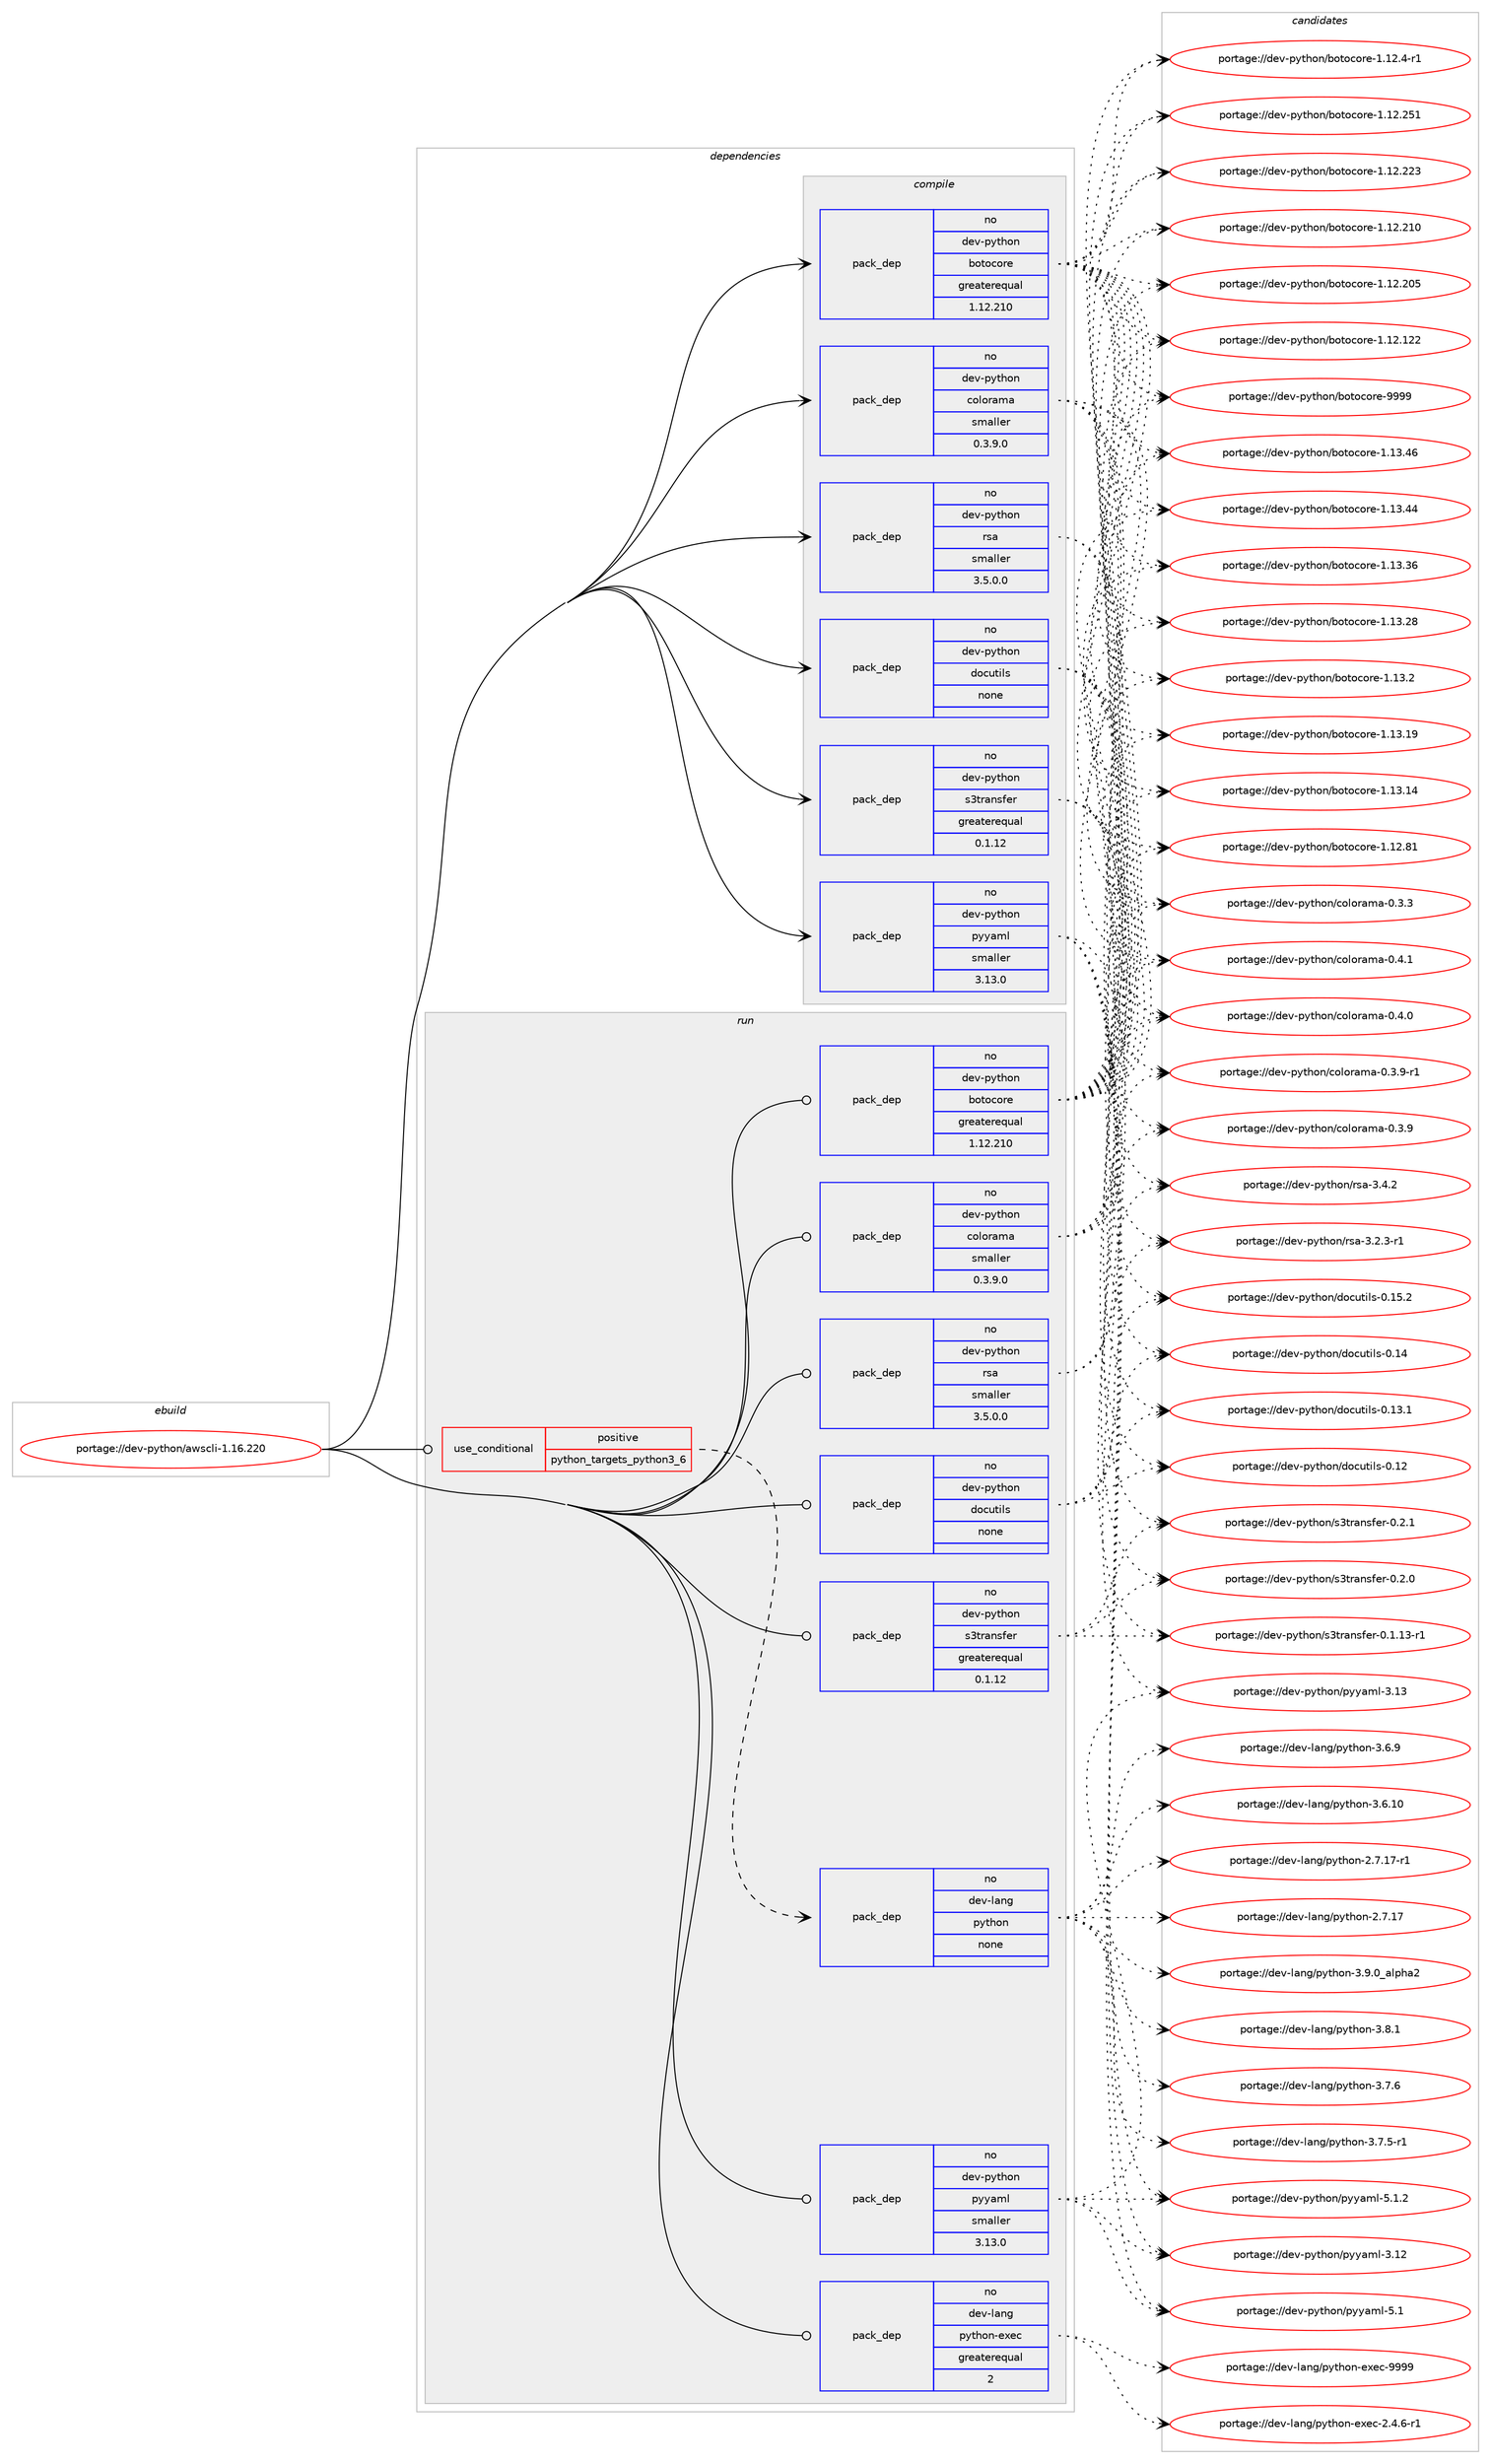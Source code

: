 digraph prolog {

# *************
# Graph options
# *************

newrank=true;
concentrate=true;
compound=true;
graph [rankdir=LR,fontname=Helvetica,fontsize=10,ranksep=1.5];#, ranksep=2.5, nodesep=0.2];
edge  [arrowhead=vee];
node  [fontname=Helvetica,fontsize=10];

# **********
# The ebuild
# **********

subgraph cluster_leftcol {
color=gray;
label=<<i>ebuild</i>>;
id [label="portage://dev-python/awscli-1.16.220", color=red, width=4, href="../dev-python/awscli-1.16.220.svg"];
}

# ****************
# The dependencies
# ****************

subgraph cluster_midcol {
color=gray;
label=<<i>dependencies</i>>;
subgraph cluster_compile {
fillcolor="#eeeeee";
style=filled;
label=<<i>compile</i>>;
subgraph pack346652 {
dependency470318 [label=<<TABLE BORDER="0" CELLBORDER="1" CELLSPACING="0" CELLPADDING="4" WIDTH="220"><TR><TD ROWSPAN="6" CELLPADDING="30">pack_dep</TD></TR><TR><TD WIDTH="110">no</TD></TR><TR><TD>dev-python</TD></TR><TR><TD>botocore</TD></TR><TR><TD>greaterequal</TD></TR><TR><TD>1.12.210</TD></TR></TABLE>>, shape=none, color=blue];
}
id:e -> dependency470318:w [weight=20,style="solid",arrowhead="vee"];
subgraph pack346653 {
dependency470319 [label=<<TABLE BORDER="0" CELLBORDER="1" CELLSPACING="0" CELLPADDING="4" WIDTH="220"><TR><TD ROWSPAN="6" CELLPADDING="30">pack_dep</TD></TR><TR><TD WIDTH="110">no</TD></TR><TR><TD>dev-python</TD></TR><TR><TD>colorama</TD></TR><TR><TD>smaller</TD></TR><TR><TD>0.3.9.0</TD></TR></TABLE>>, shape=none, color=blue];
}
id:e -> dependency470319:w [weight=20,style="solid",arrowhead="vee"];
subgraph pack346654 {
dependency470320 [label=<<TABLE BORDER="0" CELLBORDER="1" CELLSPACING="0" CELLPADDING="4" WIDTH="220"><TR><TD ROWSPAN="6" CELLPADDING="30">pack_dep</TD></TR><TR><TD WIDTH="110">no</TD></TR><TR><TD>dev-python</TD></TR><TR><TD>docutils</TD></TR><TR><TD>none</TD></TR><TR><TD></TD></TR></TABLE>>, shape=none, color=blue];
}
id:e -> dependency470320:w [weight=20,style="solid",arrowhead="vee"];
subgraph pack346655 {
dependency470321 [label=<<TABLE BORDER="0" CELLBORDER="1" CELLSPACING="0" CELLPADDING="4" WIDTH="220"><TR><TD ROWSPAN="6" CELLPADDING="30">pack_dep</TD></TR><TR><TD WIDTH="110">no</TD></TR><TR><TD>dev-python</TD></TR><TR><TD>pyyaml</TD></TR><TR><TD>smaller</TD></TR><TR><TD>3.13.0</TD></TR></TABLE>>, shape=none, color=blue];
}
id:e -> dependency470321:w [weight=20,style="solid",arrowhead="vee"];
subgraph pack346656 {
dependency470322 [label=<<TABLE BORDER="0" CELLBORDER="1" CELLSPACING="0" CELLPADDING="4" WIDTH="220"><TR><TD ROWSPAN="6" CELLPADDING="30">pack_dep</TD></TR><TR><TD WIDTH="110">no</TD></TR><TR><TD>dev-python</TD></TR><TR><TD>rsa</TD></TR><TR><TD>smaller</TD></TR><TR><TD>3.5.0.0</TD></TR></TABLE>>, shape=none, color=blue];
}
id:e -> dependency470322:w [weight=20,style="solid",arrowhead="vee"];
subgraph pack346657 {
dependency470323 [label=<<TABLE BORDER="0" CELLBORDER="1" CELLSPACING="0" CELLPADDING="4" WIDTH="220"><TR><TD ROWSPAN="6" CELLPADDING="30">pack_dep</TD></TR><TR><TD WIDTH="110">no</TD></TR><TR><TD>dev-python</TD></TR><TR><TD>s3transfer</TD></TR><TR><TD>greaterequal</TD></TR><TR><TD>0.1.12</TD></TR></TABLE>>, shape=none, color=blue];
}
id:e -> dependency470323:w [weight=20,style="solid",arrowhead="vee"];
}
subgraph cluster_compileandrun {
fillcolor="#eeeeee";
style=filled;
label=<<i>compile and run</i>>;
}
subgraph cluster_run {
fillcolor="#eeeeee";
style=filled;
label=<<i>run</i>>;
subgraph cond118651 {
dependency470324 [label=<<TABLE BORDER="0" CELLBORDER="1" CELLSPACING="0" CELLPADDING="4"><TR><TD ROWSPAN="3" CELLPADDING="10">use_conditional</TD></TR><TR><TD>positive</TD></TR><TR><TD>python_targets_python3_6</TD></TR></TABLE>>, shape=none, color=red];
subgraph pack346658 {
dependency470325 [label=<<TABLE BORDER="0" CELLBORDER="1" CELLSPACING="0" CELLPADDING="4" WIDTH="220"><TR><TD ROWSPAN="6" CELLPADDING="30">pack_dep</TD></TR><TR><TD WIDTH="110">no</TD></TR><TR><TD>dev-lang</TD></TR><TR><TD>python</TD></TR><TR><TD>none</TD></TR><TR><TD></TD></TR></TABLE>>, shape=none, color=blue];
}
dependency470324:e -> dependency470325:w [weight=20,style="dashed",arrowhead="vee"];
}
id:e -> dependency470324:w [weight=20,style="solid",arrowhead="odot"];
subgraph pack346659 {
dependency470326 [label=<<TABLE BORDER="0" CELLBORDER="1" CELLSPACING="0" CELLPADDING="4" WIDTH="220"><TR><TD ROWSPAN="6" CELLPADDING="30">pack_dep</TD></TR><TR><TD WIDTH="110">no</TD></TR><TR><TD>dev-lang</TD></TR><TR><TD>python-exec</TD></TR><TR><TD>greaterequal</TD></TR><TR><TD>2</TD></TR></TABLE>>, shape=none, color=blue];
}
id:e -> dependency470326:w [weight=20,style="solid",arrowhead="odot"];
subgraph pack346660 {
dependency470327 [label=<<TABLE BORDER="0" CELLBORDER="1" CELLSPACING="0" CELLPADDING="4" WIDTH="220"><TR><TD ROWSPAN="6" CELLPADDING="30">pack_dep</TD></TR><TR><TD WIDTH="110">no</TD></TR><TR><TD>dev-python</TD></TR><TR><TD>botocore</TD></TR><TR><TD>greaterequal</TD></TR><TR><TD>1.12.210</TD></TR></TABLE>>, shape=none, color=blue];
}
id:e -> dependency470327:w [weight=20,style="solid",arrowhead="odot"];
subgraph pack346661 {
dependency470328 [label=<<TABLE BORDER="0" CELLBORDER="1" CELLSPACING="0" CELLPADDING="4" WIDTH="220"><TR><TD ROWSPAN="6" CELLPADDING="30">pack_dep</TD></TR><TR><TD WIDTH="110">no</TD></TR><TR><TD>dev-python</TD></TR><TR><TD>colorama</TD></TR><TR><TD>smaller</TD></TR><TR><TD>0.3.9.0</TD></TR></TABLE>>, shape=none, color=blue];
}
id:e -> dependency470328:w [weight=20,style="solid",arrowhead="odot"];
subgraph pack346662 {
dependency470329 [label=<<TABLE BORDER="0" CELLBORDER="1" CELLSPACING="0" CELLPADDING="4" WIDTH="220"><TR><TD ROWSPAN="6" CELLPADDING="30">pack_dep</TD></TR><TR><TD WIDTH="110">no</TD></TR><TR><TD>dev-python</TD></TR><TR><TD>docutils</TD></TR><TR><TD>none</TD></TR><TR><TD></TD></TR></TABLE>>, shape=none, color=blue];
}
id:e -> dependency470329:w [weight=20,style="solid",arrowhead="odot"];
subgraph pack346663 {
dependency470330 [label=<<TABLE BORDER="0" CELLBORDER="1" CELLSPACING="0" CELLPADDING="4" WIDTH="220"><TR><TD ROWSPAN="6" CELLPADDING="30">pack_dep</TD></TR><TR><TD WIDTH="110">no</TD></TR><TR><TD>dev-python</TD></TR><TR><TD>pyyaml</TD></TR><TR><TD>smaller</TD></TR><TR><TD>3.13.0</TD></TR></TABLE>>, shape=none, color=blue];
}
id:e -> dependency470330:w [weight=20,style="solid",arrowhead="odot"];
subgraph pack346664 {
dependency470331 [label=<<TABLE BORDER="0" CELLBORDER="1" CELLSPACING="0" CELLPADDING="4" WIDTH="220"><TR><TD ROWSPAN="6" CELLPADDING="30">pack_dep</TD></TR><TR><TD WIDTH="110">no</TD></TR><TR><TD>dev-python</TD></TR><TR><TD>rsa</TD></TR><TR><TD>smaller</TD></TR><TR><TD>3.5.0.0</TD></TR></TABLE>>, shape=none, color=blue];
}
id:e -> dependency470331:w [weight=20,style="solid",arrowhead="odot"];
subgraph pack346665 {
dependency470332 [label=<<TABLE BORDER="0" CELLBORDER="1" CELLSPACING="0" CELLPADDING="4" WIDTH="220"><TR><TD ROWSPAN="6" CELLPADDING="30">pack_dep</TD></TR><TR><TD WIDTH="110">no</TD></TR><TR><TD>dev-python</TD></TR><TR><TD>s3transfer</TD></TR><TR><TD>greaterequal</TD></TR><TR><TD>0.1.12</TD></TR></TABLE>>, shape=none, color=blue];
}
id:e -> dependency470332:w [weight=20,style="solid",arrowhead="odot"];
}
}

# **************
# The candidates
# **************

subgraph cluster_choices {
rank=same;
color=gray;
label=<<i>candidates</i>>;

subgraph choice346652 {
color=black;
nodesep=1;
choice100101118451121211161041111104798111116111991111141014557575757 [label="portage://dev-python/botocore-9999", color=red, width=4,href="../dev-python/botocore-9999.svg"];
choice100101118451121211161041111104798111116111991111141014549464951465254 [label="portage://dev-python/botocore-1.13.46", color=red, width=4,href="../dev-python/botocore-1.13.46.svg"];
choice100101118451121211161041111104798111116111991111141014549464951465252 [label="portage://dev-python/botocore-1.13.44", color=red, width=4,href="../dev-python/botocore-1.13.44.svg"];
choice100101118451121211161041111104798111116111991111141014549464951465154 [label="portage://dev-python/botocore-1.13.36", color=red, width=4,href="../dev-python/botocore-1.13.36.svg"];
choice100101118451121211161041111104798111116111991111141014549464951465056 [label="portage://dev-python/botocore-1.13.28", color=red, width=4,href="../dev-python/botocore-1.13.28.svg"];
choice1001011184511212111610411111047981111161119911111410145494649514650 [label="portage://dev-python/botocore-1.13.2", color=red, width=4,href="../dev-python/botocore-1.13.2.svg"];
choice100101118451121211161041111104798111116111991111141014549464951464957 [label="portage://dev-python/botocore-1.13.19", color=red, width=4,href="../dev-python/botocore-1.13.19.svg"];
choice100101118451121211161041111104798111116111991111141014549464951464952 [label="portage://dev-python/botocore-1.13.14", color=red, width=4,href="../dev-python/botocore-1.13.14.svg"];
choice100101118451121211161041111104798111116111991111141014549464950465649 [label="portage://dev-python/botocore-1.12.81", color=red, width=4,href="../dev-python/botocore-1.12.81.svg"];
choice10010111845112121116104111110479811111611199111114101454946495046524511449 [label="portage://dev-python/botocore-1.12.4-r1", color=red, width=4,href="../dev-python/botocore-1.12.4-r1.svg"];
choice10010111845112121116104111110479811111611199111114101454946495046505349 [label="portage://dev-python/botocore-1.12.251", color=red, width=4,href="../dev-python/botocore-1.12.251.svg"];
choice10010111845112121116104111110479811111611199111114101454946495046505051 [label="portage://dev-python/botocore-1.12.223", color=red, width=4,href="../dev-python/botocore-1.12.223.svg"];
choice10010111845112121116104111110479811111611199111114101454946495046504948 [label="portage://dev-python/botocore-1.12.210", color=red, width=4,href="../dev-python/botocore-1.12.210.svg"];
choice10010111845112121116104111110479811111611199111114101454946495046504853 [label="portage://dev-python/botocore-1.12.205", color=red, width=4,href="../dev-python/botocore-1.12.205.svg"];
choice10010111845112121116104111110479811111611199111114101454946495046495050 [label="portage://dev-python/botocore-1.12.122", color=red, width=4,href="../dev-python/botocore-1.12.122.svg"];
dependency470318:e -> choice100101118451121211161041111104798111116111991111141014557575757:w [style=dotted,weight="100"];
dependency470318:e -> choice100101118451121211161041111104798111116111991111141014549464951465254:w [style=dotted,weight="100"];
dependency470318:e -> choice100101118451121211161041111104798111116111991111141014549464951465252:w [style=dotted,weight="100"];
dependency470318:e -> choice100101118451121211161041111104798111116111991111141014549464951465154:w [style=dotted,weight="100"];
dependency470318:e -> choice100101118451121211161041111104798111116111991111141014549464951465056:w [style=dotted,weight="100"];
dependency470318:e -> choice1001011184511212111610411111047981111161119911111410145494649514650:w [style=dotted,weight="100"];
dependency470318:e -> choice100101118451121211161041111104798111116111991111141014549464951464957:w [style=dotted,weight="100"];
dependency470318:e -> choice100101118451121211161041111104798111116111991111141014549464951464952:w [style=dotted,weight="100"];
dependency470318:e -> choice100101118451121211161041111104798111116111991111141014549464950465649:w [style=dotted,weight="100"];
dependency470318:e -> choice10010111845112121116104111110479811111611199111114101454946495046524511449:w [style=dotted,weight="100"];
dependency470318:e -> choice10010111845112121116104111110479811111611199111114101454946495046505349:w [style=dotted,weight="100"];
dependency470318:e -> choice10010111845112121116104111110479811111611199111114101454946495046505051:w [style=dotted,weight="100"];
dependency470318:e -> choice10010111845112121116104111110479811111611199111114101454946495046504948:w [style=dotted,weight="100"];
dependency470318:e -> choice10010111845112121116104111110479811111611199111114101454946495046504853:w [style=dotted,weight="100"];
dependency470318:e -> choice10010111845112121116104111110479811111611199111114101454946495046495050:w [style=dotted,weight="100"];
}
subgraph choice346653 {
color=black;
nodesep=1;
choice1001011184511212111610411111047991111081111149710997454846524649 [label="portage://dev-python/colorama-0.4.1", color=red, width=4,href="../dev-python/colorama-0.4.1.svg"];
choice1001011184511212111610411111047991111081111149710997454846524648 [label="portage://dev-python/colorama-0.4.0", color=red, width=4,href="../dev-python/colorama-0.4.0.svg"];
choice10010111845112121116104111110479911110811111497109974548465146574511449 [label="portage://dev-python/colorama-0.3.9-r1", color=red, width=4,href="../dev-python/colorama-0.3.9-r1.svg"];
choice1001011184511212111610411111047991111081111149710997454846514657 [label="portage://dev-python/colorama-0.3.9", color=red, width=4,href="../dev-python/colorama-0.3.9.svg"];
choice1001011184511212111610411111047991111081111149710997454846514651 [label="portage://dev-python/colorama-0.3.3", color=red, width=4,href="../dev-python/colorama-0.3.3.svg"];
dependency470319:e -> choice1001011184511212111610411111047991111081111149710997454846524649:w [style=dotted,weight="100"];
dependency470319:e -> choice1001011184511212111610411111047991111081111149710997454846524648:w [style=dotted,weight="100"];
dependency470319:e -> choice10010111845112121116104111110479911110811111497109974548465146574511449:w [style=dotted,weight="100"];
dependency470319:e -> choice1001011184511212111610411111047991111081111149710997454846514657:w [style=dotted,weight="100"];
dependency470319:e -> choice1001011184511212111610411111047991111081111149710997454846514651:w [style=dotted,weight="100"];
}
subgraph choice346654 {
color=black;
nodesep=1;
choice10010111845112121116104111110471001119911711610510811545484649534650 [label="portage://dev-python/docutils-0.15.2", color=red, width=4,href="../dev-python/docutils-0.15.2.svg"];
choice1001011184511212111610411111047100111991171161051081154548464952 [label="portage://dev-python/docutils-0.14", color=red, width=4,href="../dev-python/docutils-0.14.svg"];
choice10010111845112121116104111110471001119911711610510811545484649514649 [label="portage://dev-python/docutils-0.13.1", color=red, width=4,href="../dev-python/docutils-0.13.1.svg"];
choice1001011184511212111610411111047100111991171161051081154548464950 [label="portage://dev-python/docutils-0.12", color=red, width=4,href="../dev-python/docutils-0.12.svg"];
dependency470320:e -> choice10010111845112121116104111110471001119911711610510811545484649534650:w [style=dotted,weight="100"];
dependency470320:e -> choice1001011184511212111610411111047100111991171161051081154548464952:w [style=dotted,weight="100"];
dependency470320:e -> choice10010111845112121116104111110471001119911711610510811545484649514649:w [style=dotted,weight="100"];
dependency470320:e -> choice1001011184511212111610411111047100111991171161051081154548464950:w [style=dotted,weight="100"];
}
subgraph choice346655 {
color=black;
nodesep=1;
choice100101118451121211161041111104711212112197109108455346494650 [label="portage://dev-python/pyyaml-5.1.2", color=red, width=4,href="../dev-python/pyyaml-5.1.2.svg"];
choice10010111845112121116104111110471121211219710910845534649 [label="portage://dev-python/pyyaml-5.1", color=red, width=4,href="../dev-python/pyyaml-5.1.svg"];
choice1001011184511212111610411111047112121121971091084551464951 [label="portage://dev-python/pyyaml-3.13", color=red, width=4,href="../dev-python/pyyaml-3.13.svg"];
choice1001011184511212111610411111047112121121971091084551464950 [label="portage://dev-python/pyyaml-3.12", color=red, width=4,href="../dev-python/pyyaml-3.12.svg"];
dependency470321:e -> choice100101118451121211161041111104711212112197109108455346494650:w [style=dotted,weight="100"];
dependency470321:e -> choice10010111845112121116104111110471121211219710910845534649:w [style=dotted,weight="100"];
dependency470321:e -> choice1001011184511212111610411111047112121121971091084551464951:w [style=dotted,weight="100"];
dependency470321:e -> choice1001011184511212111610411111047112121121971091084551464950:w [style=dotted,weight="100"];
}
subgraph choice346656 {
color=black;
nodesep=1;
choice100101118451121211161041111104711411597455146524650 [label="portage://dev-python/rsa-3.4.2", color=red, width=4,href="../dev-python/rsa-3.4.2.svg"];
choice1001011184511212111610411111047114115974551465046514511449 [label="portage://dev-python/rsa-3.2.3-r1", color=red, width=4,href="../dev-python/rsa-3.2.3-r1.svg"];
dependency470322:e -> choice100101118451121211161041111104711411597455146524650:w [style=dotted,weight="100"];
dependency470322:e -> choice1001011184511212111610411111047114115974551465046514511449:w [style=dotted,weight="100"];
}
subgraph choice346657 {
color=black;
nodesep=1;
choice10010111845112121116104111110471155111611497110115102101114454846504649 [label="portage://dev-python/s3transfer-0.2.1", color=red, width=4,href="../dev-python/s3transfer-0.2.1.svg"];
choice10010111845112121116104111110471155111611497110115102101114454846504648 [label="portage://dev-python/s3transfer-0.2.0", color=red, width=4,href="../dev-python/s3transfer-0.2.0.svg"];
choice10010111845112121116104111110471155111611497110115102101114454846494649514511449 [label="portage://dev-python/s3transfer-0.1.13-r1", color=red, width=4,href="../dev-python/s3transfer-0.1.13-r1.svg"];
dependency470323:e -> choice10010111845112121116104111110471155111611497110115102101114454846504649:w [style=dotted,weight="100"];
dependency470323:e -> choice10010111845112121116104111110471155111611497110115102101114454846504648:w [style=dotted,weight="100"];
dependency470323:e -> choice10010111845112121116104111110471155111611497110115102101114454846494649514511449:w [style=dotted,weight="100"];
}
subgraph choice346658 {
color=black;
nodesep=1;
choice10010111845108971101034711212111610411111045514657464895971081121049750 [label="portage://dev-lang/python-3.9.0_alpha2", color=red, width=4,href="../dev-lang/python-3.9.0_alpha2.svg"];
choice100101118451089711010347112121116104111110455146564649 [label="portage://dev-lang/python-3.8.1", color=red, width=4,href="../dev-lang/python-3.8.1.svg"];
choice100101118451089711010347112121116104111110455146554654 [label="portage://dev-lang/python-3.7.6", color=red, width=4,href="../dev-lang/python-3.7.6.svg"];
choice1001011184510897110103471121211161041111104551465546534511449 [label="portage://dev-lang/python-3.7.5-r1", color=red, width=4,href="../dev-lang/python-3.7.5-r1.svg"];
choice100101118451089711010347112121116104111110455146544657 [label="portage://dev-lang/python-3.6.9", color=red, width=4,href="../dev-lang/python-3.6.9.svg"];
choice10010111845108971101034711212111610411111045514654464948 [label="portage://dev-lang/python-3.6.10", color=red, width=4,href="../dev-lang/python-3.6.10.svg"];
choice100101118451089711010347112121116104111110455046554649554511449 [label="portage://dev-lang/python-2.7.17-r1", color=red, width=4,href="../dev-lang/python-2.7.17-r1.svg"];
choice10010111845108971101034711212111610411111045504655464955 [label="portage://dev-lang/python-2.7.17", color=red, width=4,href="../dev-lang/python-2.7.17.svg"];
dependency470325:e -> choice10010111845108971101034711212111610411111045514657464895971081121049750:w [style=dotted,weight="100"];
dependency470325:e -> choice100101118451089711010347112121116104111110455146564649:w [style=dotted,weight="100"];
dependency470325:e -> choice100101118451089711010347112121116104111110455146554654:w [style=dotted,weight="100"];
dependency470325:e -> choice1001011184510897110103471121211161041111104551465546534511449:w [style=dotted,weight="100"];
dependency470325:e -> choice100101118451089711010347112121116104111110455146544657:w [style=dotted,weight="100"];
dependency470325:e -> choice10010111845108971101034711212111610411111045514654464948:w [style=dotted,weight="100"];
dependency470325:e -> choice100101118451089711010347112121116104111110455046554649554511449:w [style=dotted,weight="100"];
dependency470325:e -> choice10010111845108971101034711212111610411111045504655464955:w [style=dotted,weight="100"];
}
subgraph choice346659 {
color=black;
nodesep=1;
choice10010111845108971101034711212111610411111045101120101994557575757 [label="portage://dev-lang/python-exec-9999", color=red, width=4,href="../dev-lang/python-exec-9999.svg"];
choice10010111845108971101034711212111610411111045101120101994550465246544511449 [label="portage://dev-lang/python-exec-2.4.6-r1", color=red, width=4,href="../dev-lang/python-exec-2.4.6-r1.svg"];
dependency470326:e -> choice10010111845108971101034711212111610411111045101120101994557575757:w [style=dotted,weight="100"];
dependency470326:e -> choice10010111845108971101034711212111610411111045101120101994550465246544511449:w [style=dotted,weight="100"];
}
subgraph choice346660 {
color=black;
nodesep=1;
choice100101118451121211161041111104798111116111991111141014557575757 [label="portage://dev-python/botocore-9999", color=red, width=4,href="../dev-python/botocore-9999.svg"];
choice100101118451121211161041111104798111116111991111141014549464951465254 [label="portage://dev-python/botocore-1.13.46", color=red, width=4,href="../dev-python/botocore-1.13.46.svg"];
choice100101118451121211161041111104798111116111991111141014549464951465252 [label="portage://dev-python/botocore-1.13.44", color=red, width=4,href="../dev-python/botocore-1.13.44.svg"];
choice100101118451121211161041111104798111116111991111141014549464951465154 [label="portage://dev-python/botocore-1.13.36", color=red, width=4,href="../dev-python/botocore-1.13.36.svg"];
choice100101118451121211161041111104798111116111991111141014549464951465056 [label="portage://dev-python/botocore-1.13.28", color=red, width=4,href="../dev-python/botocore-1.13.28.svg"];
choice1001011184511212111610411111047981111161119911111410145494649514650 [label="portage://dev-python/botocore-1.13.2", color=red, width=4,href="../dev-python/botocore-1.13.2.svg"];
choice100101118451121211161041111104798111116111991111141014549464951464957 [label="portage://dev-python/botocore-1.13.19", color=red, width=4,href="../dev-python/botocore-1.13.19.svg"];
choice100101118451121211161041111104798111116111991111141014549464951464952 [label="portage://dev-python/botocore-1.13.14", color=red, width=4,href="../dev-python/botocore-1.13.14.svg"];
choice100101118451121211161041111104798111116111991111141014549464950465649 [label="portage://dev-python/botocore-1.12.81", color=red, width=4,href="../dev-python/botocore-1.12.81.svg"];
choice10010111845112121116104111110479811111611199111114101454946495046524511449 [label="portage://dev-python/botocore-1.12.4-r1", color=red, width=4,href="../dev-python/botocore-1.12.4-r1.svg"];
choice10010111845112121116104111110479811111611199111114101454946495046505349 [label="portage://dev-python/botocore-1.12.251", color=red, width=4,href="../dev-python/botocore-1.12.251.svg"];
choice10010111845112121116104111110479811111611199111114101454946495046505051 [label="portage://dev-python/botocore-1.12.223", color=red, width=4,href="../dev-python/botocore-1.12.223.svg"];
choice10010111845112121116104111110479811111611199111114101454946495046504948 [label="portage://dev-python/botocore-1.12.210", color=red, width=4,href="../dev-python/botocore-1.12.210.svg"];
choice10010111845112121116104111110479811111611199111114101454946495046504853 [label="portage://dev-python/botocore-1.12.205", color=red, width=4,href="../dev-python/botocore-1.12.205.svg"];
choice10010111845112121116104111110479811111611199111114101454946495046495050 [label="portage://dev-python/botocore-1.12.122", color=red, width=4,href="../dev-python/botocore-1.12.122.svg"];
dependency470327:e -> choice100101118451121211161041111104798111116111991111141014557575757:w [style=dotted,weight="100"];
dependency470327:e -> choice100101118451121211161041111104798111116111991111141014549464951465254:w [style=dotted,weight="100"];
dependency470327:e -> choice100101118451121211161041111104798111116111991111141014549464951465252:w [style=dotted,weight="100"];
dependency470327:e -> choice100101118451121211161041111104798111116111991111141014549464951465154:w [style=dotted,weight="100"];
dependency470327:e -> choice100101118451121211161041111104798111116111991111141014549464951465056:w [style=dotted,weight="100"];
dependency470327:e -> choice1001011184511212111610411111047981111161119911111410145494649514650:w [style=dotted,weight="100"];
dependency470327:e -> choice100101118451121211161041111104798111116111991111141014549464951464957:w [style=dotted,weight="100"];
dependency470327:e -> choice100101118451121211161041111104798111116111991111141014549464951464952:w [style=dotted,weight="100"];
dependency470327:e -> choice100101118451121211161041111104798111116111991111141014549464950465649:w [style=dotted,weight="100"];
dependency470327:e -> choice10010111845112121116104111110479811111611199111114101454946495046524511449:w [style=dotted,weight="100"];
dependency470327:e -> choice10010111845112121116104111110479811111611199111114101454946495046505349:w [style=dotted,weight="100"];
dependency470327:e -> choice10010111845112121116104111110479811111611199111114101454946495046505051:w [style=dotted,weight="100"];
dependency470327:e -> choice10010111845112121116104111110479811111611199111114101454946495046504948:w [style=dotted,weight="100"];
dependency470327:e -> choice10010111845112121116104111110479811111611199111114101454946495046504853:w [style=dotted,weight="100"];
dependency470327:e -> choice10010111845112121116104111110479811111611199111114101454946495046495050:w [style=dotted,weight="100"];
}
subgraph choice346661 {
color=black;
nodesep=1;
choice1001011184511212111610411111047991111081111149710997454846524649 [label="portage://dev-python/colorama-0.4.1", color=red, width=4,href="../dev-python/colorama-0.4.1.svg"];
choice1001011184511212111610411111047991111081111149710997454846524648 [label="portage://dev-python/colorama-0.4.0", color=red, width=4,href="../dev-python/colorama-0.4.0.svg"];
choice10010111845112121116104111110479911110811111497109974548465146574511449 [label="portage://dev-python/colorama-0.3.9-r1", color=red, width=4,href="../dev-python/colorama-0.3.9-r1.svg"];
choice1001011184511212111610411111047991111081111149710997454846514657 [label="portage://dev-python/colorama-0.3.9", color=red, width=4,href="../dev-python/colorama-0.3.9.svg"];
choice1001011184511212111610411111047991111081111149710997454846514651 [label="portage://dev-python/colorama-0.3.3", color=red, width=4,href="../dev-python/colorama-0.3.3.svg"];
dependency470328:e -> choice1001011184511212111610411111047991111081111149710997454846524649:w [style=dotted,weight="100"];
dependency470328:e -> choice1001011184511212111610411111047991111081111149710997454846524648:w [style=dotted,weight="100"];
dependency470328:e -> choice10010111845112121116104111110479911110811111497109974548465146574511449:w [style=dotted,weight="100"];
dependency470328:e -> choice1001011184511212111610411111047991111081111149710997454846514657:w [style=dotted,weight="100"];
dependency470328:e -> choice1001011184511212111610411111047991111081111149710997454846514651:w [style=dotted,weight="100"];
}
subgraph choice346662 {
color=black;
nodesep=1;
choice10010111845112121116104111110471001119911711610510811545484649534650 [label="portage://dev-python/docutils-0.15.2", color=red, width=4,href="../dev-python/docutils-0.15.2.svg"];
choice1001011184511212111610411111047100111991171161051081154548464952 [label="portage://dev-python/docutils-0.14", color=red, width=4,href="../dev-python/docutils-0.14.svg"];
choice10010111845112121116104111110471001119911711610510811545484649514649 [label="portage://dev-python/docutils-0.13.1", color=red, width=4,href="../dev-python/docutils-0.13.1.svg"];
choice1001011184511212111610411111047100111991171161051081154548464950 [label="portage://dev-python/docutils-0.12", color=red, width=4,href="../dev-python/docutils-0.12.svg"];
dependency470329:e -> choice10010111845112121116104111110471001119911711610510811545484649534650:w [style=dotted,weight="100"];
dependency470329:e -> choice1001011184511212111610411111047100111991171161051081154548464952:w [style=dotted,weight="100"];
dependency470329:e -> choice10010111845112121116104111110471001119911711610510811545484649514649:w [style=dotted,weight="100"];
dependency470329:e -> choice1001011184511212111610411111047100111991171161051081154548464950:w [style=dotted,weight="100"];
}
subgraph choice346663 {
color=black;
nodesep=1;
choice100101118451121211161041111104711212112197109108455346494650 [label="portage://dev-python/pyyaml-5.1.2", color=red, width=4,href="../dev-python/pyyaml-5.1.2.svg"];
choice10010111845112121116104111110471121211219710910845534649 [label="portage://dev-python/pyyaml-5.1", color=red, width=4,href="../dev-python/pyyaml-5.1.svg"];
choice1001011184511212111610411111047112121121971091084551464951 [label="portage://dev-python/pyyaml-3.13", color=red, width=4,href="../dev-python/pyyaml-3.13.svg"];
choice1001011184511212111610411111047112121121971091084551464950 [label="portage://dev-python/pyyaml-3.12", color=red, width=4,href="../dev-python/pyyaml-3.12.svg"];
dependency470330:e -> choice100101118451121211161041111104711212112197109108455346494650:w [style=dotted,weight="100"];
dependency470330:e -> choice10010111845112121116104111110471121211219710910845534649:w [style=dotted,weight="100"];
dependency470330:e -> choice1001011184511212111610411111047112121121971091084551464951:w [style=dotted,weight="100"];
dependency470330:e -> choice1001011184511212111610411111047112121121971091084551464950:w [style=dotted,weight="100"];
}
subgraph choice346664 {
color=black;
nodesep=1;
choice100101118451121211161041111104711411597455146524650 [label="portage://dev-python/rsa-3.4.2", color=red, width=4,href="../dev-python/rsa-3.4.2.svg"];
choice1001011184511212111610411111047114115974551465046514511449 [label="portage://dev-python/rsa-3.2.3-r1", color=red, width=4,href="../dev-python/rsa-3.2.3-r1.svg"];
dependency470331:e -> choice100101118451121211161041111104711411597455146524650:w [style=dotted,weight="100"];
dependency470331:e -> choice1001011184511212111610411111047114115974551465046514511449:w [style=dotted,weight="100"];
}
subgraph choice346665 {
color=black;
nodesep=1;
choice10010111845112121116104111110471155111611497110115102101114454846504649 [label="portage://dev-python/s3transfer-0.2.1", color=red, width=4,href="../dev-python/s3transfer-0.2.1.svg"];
choice10010111845112121116104111110471155111611497110115102101114454846504648 [label="portage://dev-python/s3transfer-0.2.0", color=red, width=4,href="../dev-python/s3transfer-0.2.0.svg"];
choice10010111845112121116104111110471155111611497110115102101114454846494649514511449 [label="portage://dev-python/s3transfer-0.1.13-r1", color=red, width=4,href="../dev-python/s3transfer-0.1.13-r1.svg"];
dependency470332:e -> choice10010111845112121116104111110471155111611497110115102101114454846504649:w [style=dotted,weight="100"];
dependency470332:e -> choice10010111845112121116104111110471155111611497110115102101114454846504648:w [style=dotted,weight="100"];
dependency470332:e -> choice10010111845112121116104111110471155111611497110115102101114454846494649514511449:w [style=dotted,weight="100"];
}
}

}
